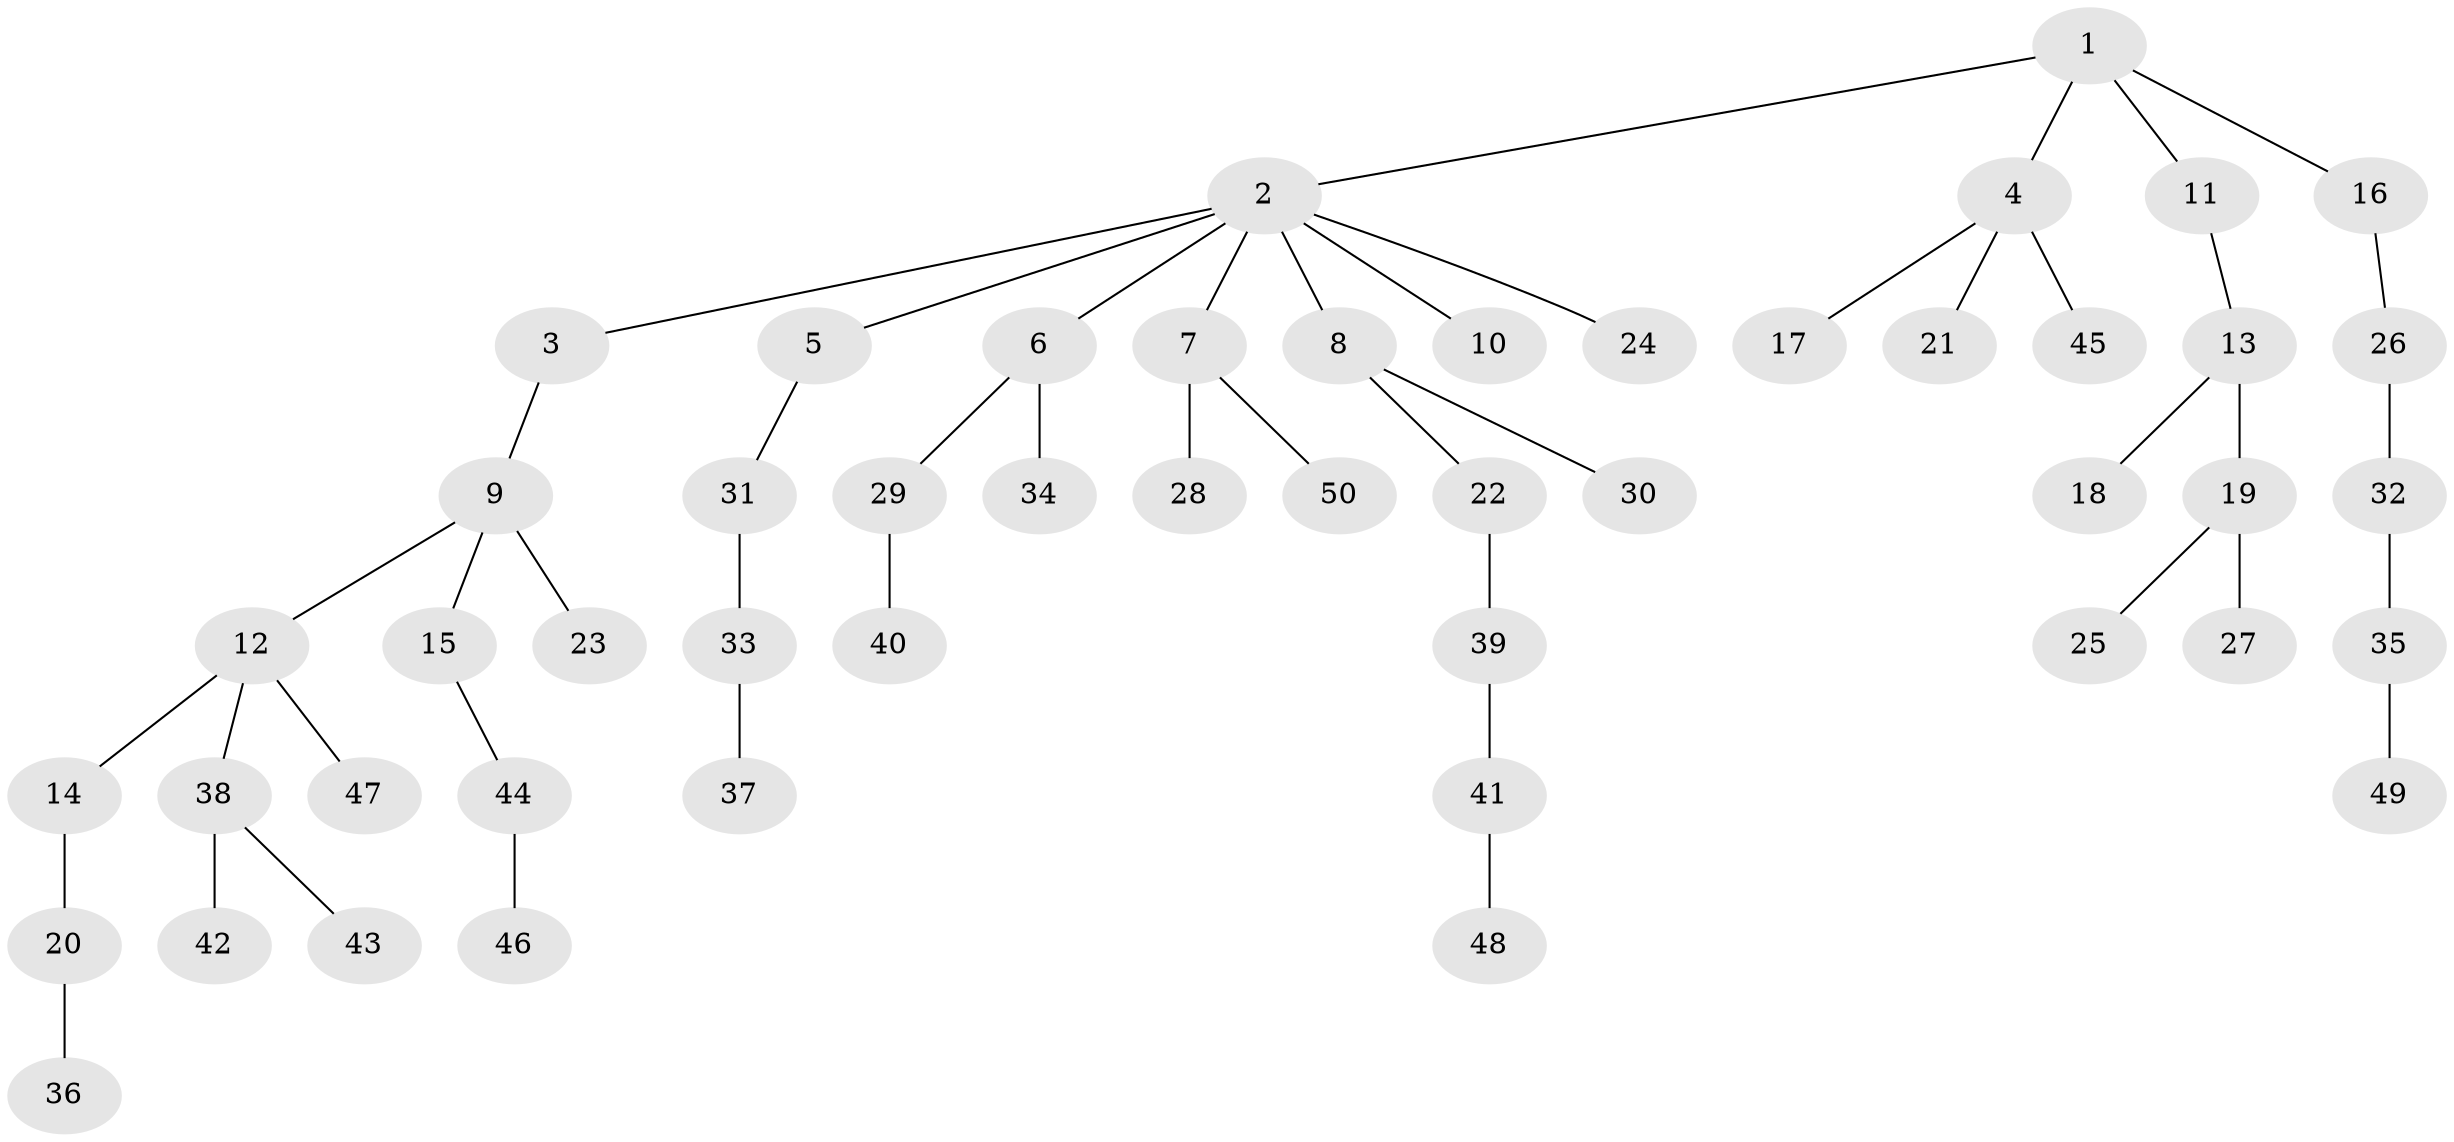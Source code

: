 // original degree distribution, {4: 0.07042253521126761, 9: 0.014084507042253521, 3: 0.07042253521126761, 5: 0.04225352112676056, 2: 0.3380281690140845, 1: 0.4647887323943662}
// Generated by graph-tools (version 1.1) at 2025/51/03/04/25 22:51:32]
// undirected, 50 vertices, 49 edges
graph export_dot {
  node [color=gray90,style=filled];
  1;
  2;
  3;
  4;
  5;
  6;
  7;
  8;
  9;
  10;
  11;
  12;
  13;
  14;
  15;
  16;
  17;
  18;
  19;
  20;
  21;
  22;
  23;
  24;
  25;
  26;
  27;
  28;
  29;
  30;
  31;
  32;
  33;
  34;
  35;
  36;
  37;
  38;
  39;
  40;
  41;
  42;
  43;
  44;
  45;
  46;
  47;
  48;
  49;
  50;
  1 -- 2 [weight=1.0];
  1 -- 4 [weight=1.0];
  1 -- 11 [weight=1.0];
  1 -- 16 [weight=1.0];
  2 -- 3 [weight=1.0];
  2 -- 5 [weight=1.0];
  2 -- 6 [weight=1.0];
  2 -- 7 [weight=1.0];
  2 -- 8 [weight=1.0];
  2 -- 10 [weight=1.0];
  2 -- 24 [weight=1.0];
  3 -- 9 [weight=1.0];
  4 -- 17 [weight=1.0];
  4 -- 21 [weight=1.0];
  4 -- 45 [weight=1.0];
  5 -- 31 [weight=1.0];
  6 -- 29 [weight=1.0];
  6 -- 34 [weight=1.0];
  7 -- 28 [weight=1.0];
  7 -- 50 [weight=1.0];
  8 -- 22 [weight=1.0];
  8 -- 30 [weight=1.0];
  9 -- 12 [weight=1.0];
  9 -- 15 [weight=1.0];
  9 -- 23 [weight=1.0];
  11 -- 13 [weight=1.0];
  12 -- 14 [weight=1.0];
  12 -- 38 [weight=1.0];
  12 -- 47 [weight=1.0];
  13 -- 18 [weight=1.0];
  13 -- 19 [weight=1.0];
  14 -- 20 [weight=1.0];
  15 -- 44 [weight=1.0];
  16 -- 26 [weight=1.0];
  19 -- 25 [weight=1.0];
  19 -- 27 [weight=1.0];
  20 -- 36 [weight=1.0];
  22 -- 39 [weight=1.0];
  26 -- 32 [weight=1.0];
  29 -- 40 [weight=1.0];
  31 -- 33 [weight=1.0];
  32 -- 35 [weight=1.0];
  33 -- 37 [weight=1.0];
  35 -- 49 [weight=1.0];
  38 -- 42 [weight=1.0];
  38 -- 43 [weight=1.0];
  39 -- 41 [weight=1.0];
  41 -- 48 [weight=1.0];
  44 -- 46 [weight=1.0];
}
